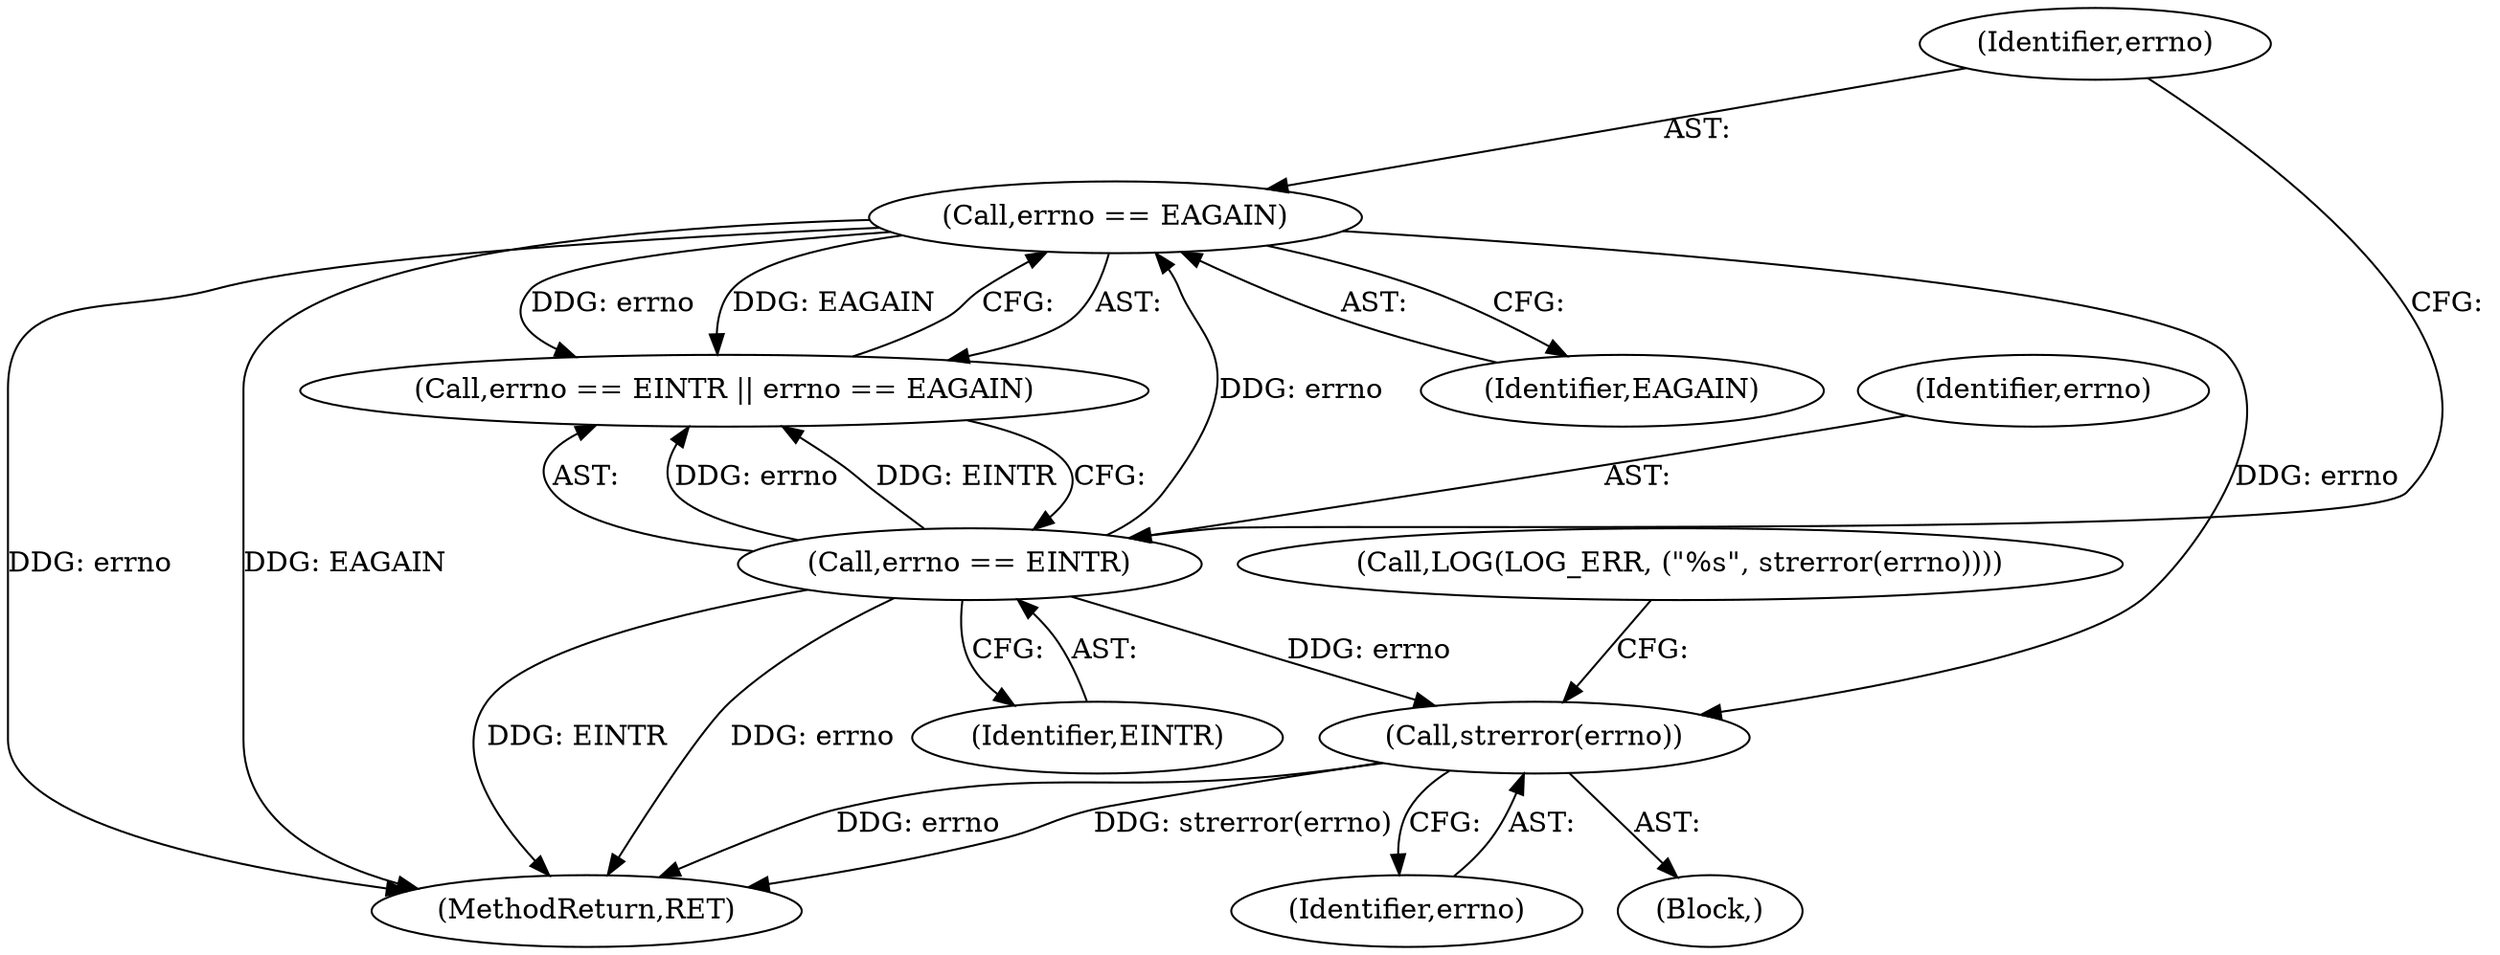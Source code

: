 digraph "0_knc_f237f3e09ecbaf59c897f5046538a7b1a3fa40c1_0@API" {
"1000177" [label="(Call,strerror(errno))"];
"1000167" [label="(Call,errno == EAGAIN)"];
"1000164" [label="(Call,errno == EINTR)"];
"1000167" [label="(Call,errno == EAGAIN)"];
"1000168" [label="(Identifier,errno)"];
"1000341" [label="(MethodReturn,RET)"];
"1000177" [label="(Call,strerror(errno))"];
"1000166" [label="(Identifier,EINTR)"];
"1000169" [label="(Identifier,EAGAIN)"];
"1000164" [label="(Call,errno == EINTR)"];
"1000165" [label="(Identifier,errno)"];
"1000178" [label="(Identifier,errno)"];
"1000175" [label="(Block,)"];
"1000163" [label="(Call,errno == EINTR || errno == EAGAIN)"];
"1000173" [label="(Call,LOG(LOG_ERR, (\"%s\", strerror(errno))))"];
"1000177" -> "1000175"  [label="AST: "];
"1000177" -> "1000178"  [label="CFG: "];
"1000178" -> "1000177"  [label="AST: "];
"1000173" -> "1000177"  [label="CFG: "];
"1000177" -> "1000341"  [label="DDG: errno"];
"1000177" -> "1000341"  [label="DDG: strerror(errno)"];
"1000167" -> "1000177"  [label="DDG: errno"];
"1000164" -> "1000177"  [label="DDG: errno"];
"1000167" -> "1000163"  [label="AST: "];
"1000167" -> "1000169"  [label="CFG: "];
"1000168" -> "1000167"  [label="AST: "];
"1000169" -> "1000167"  [label="AST: "];
"1000163" -> "1000167"  [label="CFG: "];
"1000167" -> "1000341"  [label="DDG: errno"];
"1000167" -> "1000341"  [label="DDG: EAGAIN"];
"1000167" -> "1000163"  [label="DDG: errno"];
"1000167" -> "1000163"  [label="DDG: EAGAIN"];
"1000164" -> "1000167"  [label="DDG: errno"];
"1000164" -> "1000163"  [label="AST: "];
"1000164" -> "1000166"  [label="CFG: "];
"1000165" -> "1000164"  [label="AST: "];
"1000166" -> "1000164"  [label="AST: "];
"1000168" -> "1000164"  [label="CFG: "];
"1000163" -> "1000164"  [label="CFG: "];
"1000164" -> "1000341"  [label="DDG: EINTR"];
"1000164" -> "1000341"  [label="DDG: errno"];
"1000164" -> "1000163"  [label="DDG: errno"];
"1000164" -> "1000163"  [label="DDG: EINTR"];
}
